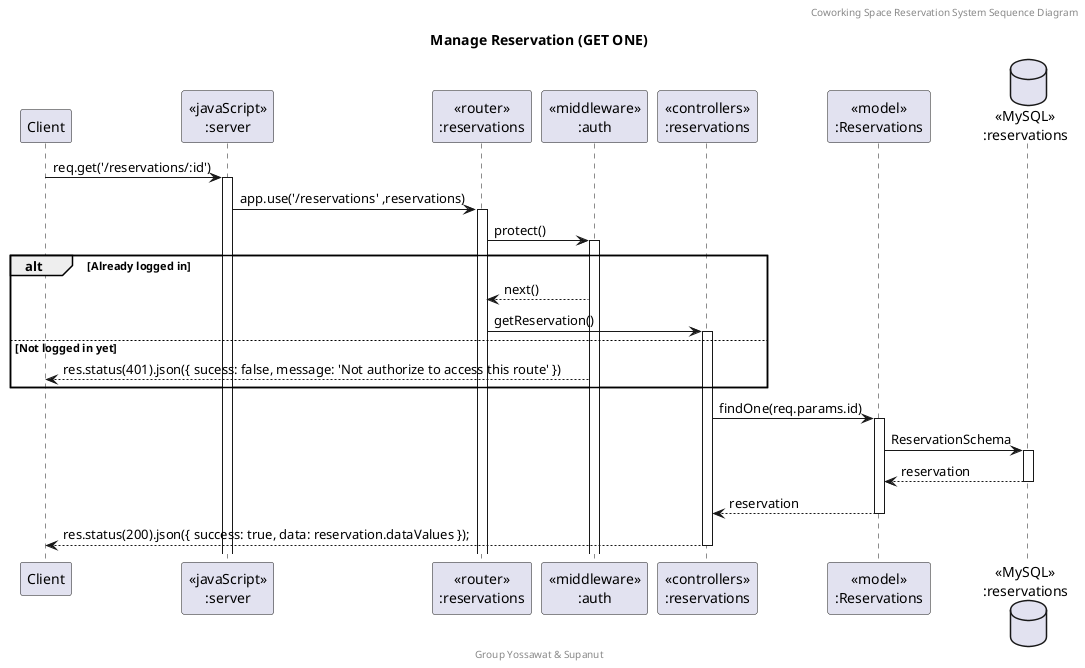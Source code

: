 @startuml Manage Reservation (GET ONE)

header Coworking Space Reservation System Sequence Diagram
footer Group Yossawat & Supanut
title "Manage Reservation (GET ONE)"

participant "Client" as client
participant "<<javaScript>>\n:server" as server
participant "<<router>>\n:reservations" as routerReservations
participant "<<middleware>>\n:auth" as middleware
participant "<<controllers>>\n:reservations" as controllersReservations
participant "<<model>>\n:Reservations" as modelReservation
database "<<MySQL>>\n:reservations" as ReservationsDatabase

client -> server ++:req.get('/reservations/:id')
server -> routerReservations ++:app.use('/reservations' ,reservations)
routerReservations -> middleware ++:protect()
alt Already logged in
    middleware --> routerReservations : next()
    routerReservations -> controllersReservations ++: getReservation()
else Not logged in yet
    middleware --> client : res.status(401).json({ sucess: false, message: 'Not authorize to access this route' })
end
controllersReservations -> modelReservation ++: findOne(req.params.id)
modelReservation -> ReservationsDatabase ++: ReservationSchema
ReservationsDatabase --> modelReservation --: reservation
controllersReservations <-- modelReservation --: reservation
controllersReservations --> client --:res.status(200).json({ success: true, data: reservation.dataValues });

@enduml
